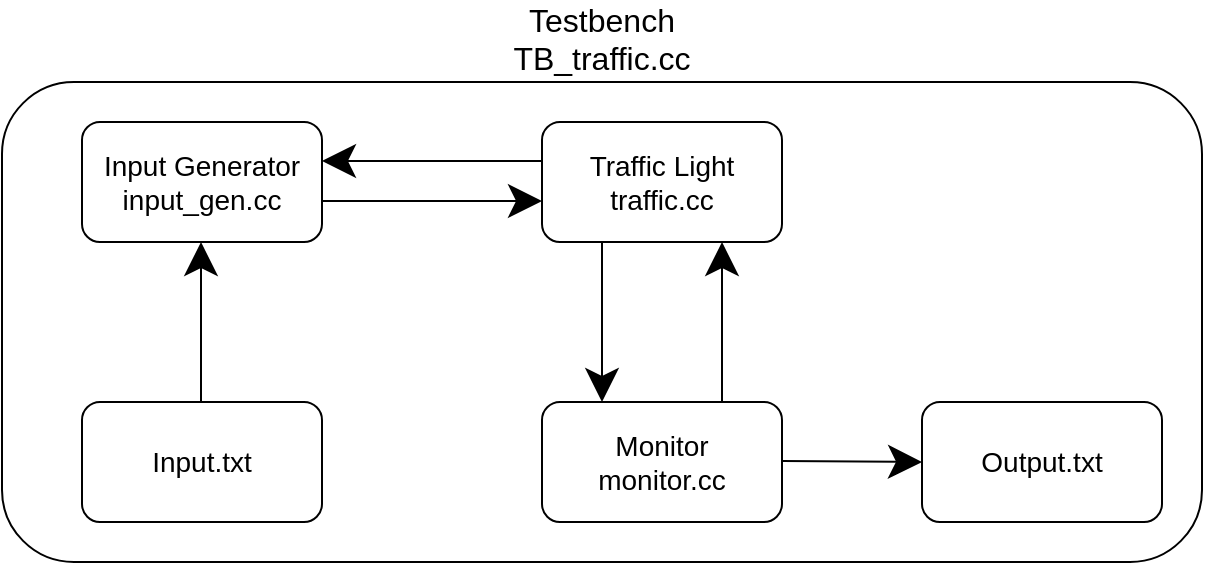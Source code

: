 <mxfile version="15.3.5" type="device"><diagram id="wD03oLin8lPPI4V7J5uZ" name="Page-1"><mxGraphModel dx="1024" dy="592" grid="1" gridSize="10" guides="1" tooltips="1" connect="1" arrows="1" fold="1" page="1" pageScale="1" pageWidth="827" pageHeight="1169" math="0" shadow="0"><root><mxCell id="0"/><mxCell id="1" parent="0"/><mxCell id="dPCq6UIJ3eGoKe5OXVsM-2" value="&lt;font style=&quot;font-size: 16px&quot;&gt;Testbench&lt;br&gt;TB_traffic.cc&lt;br&gt;&lt;/font&gt;" style="rounded=1;whiteSpace=wrap;html=1;hachureGap=4;pointerEvents=0;align=center;labelPosition=center;verticalLabelPosition=top;verticalAlign=bottom;" vertex="1" parent="1"><mxGeometry x="240" y="210" width="600" height="240" as="geometry"/></mxCell><mxCell id="dPCq6UIJ3eGoKe5OXVsM-1" value="&lt;font style=&quot;font-size: 14px&quot;&gt;Traffic Light&lt;br&gt;traffic.cc&lt;/font&gt;" style="rounded=1;whiteSpace=wrap;html=1;hachureGap=4;pointerEvents=0;" vertex="1" parent="1"><mxGeometry x="510" y="230" width="120" height="60" as="geometry"/></mxCell><mxCell id="dPCq6UIJ3eGoKe5OXVsM-3" value="&lt;font style=&quot;font-size: 14px&quot;&gt;Input Generator&lt;br&gt;input_gen.cc&lt;/font&gt;" style="rounded=1;whiteSpace=wrap;html=1;hachureGap=4;pointerEvents=0;" vertex="1" parent="1"><mxGeometry x="280" y="230" width="120" height="60" as="geometry"/></mxCell><mxCell id="dPCq6UIJ3eGoKe5OXVsM-4" value="&lt;font style=&quot;font-size: 14px&quot;&gt;Monitor&lt;br&gt;monitor.cc&lt;/font&gt;" style="rounded=1;whiteSpace=wrap;html=1;hachureGap=4;pointerEvents=0;" vertex="1" parent="1"><mxGeometry x="510" y="370" width="120" height="60" as="geometry"/></mxCell><mxCell id="dPCq6UIJ3eGoKe5OXVsM-8" value="" style="endArrow=classic;html=1;startSize=14;endSize=14;sourcePerimeterSpacing=8;targetPerimeterSpacing=8;" edge="1" parent="1"><mxGeometry width="50" height="50" relative="1" as="geometry"><mxPoint x="400" y="269.5" as="sourcePoint"/><mxPoint x="510" y="269.5" as="targetPoint"/></mxGeometry></mxCell><mxCell id="dPCq6UIJ3eGoKe5OXVsM-9" value="" style="endArrow=classic;html=1;startSize=14;endSize=14;sourcePerimeterSpacing=8;targetPerimeterSpacing=8;" edge="1" parent="1"><mxGeometry width="50" height="50" relative="1" as="geometry"><mxPoint x="510" y="249.5" as="sourcePoint"/><mxPoint x="400" y="249.5" as="targetPoint"/></mxGeometry></mxCell><mxCell id="dPCq6UIJ3eGoKe5OXVsM-10" value="" style="endArrow=classic;html=1;startSize=14;endSize=14;sourcePerimeterSpacing=8;targetPerimeterSpacing=8;" edge="1" parent="1"><mxGeometry width="50" height="50" relative="1" as="geometry"><mxPoint x="540" y="290" as="sourcePoint"/><mxPoint x="540" y="370" as="targetPoint"/></mxGeometry></mxCell><mxCell id="dPCq6UIJ3eGoKe5OXVsM-12" value="" style="endArrow=classic;html=1;startSize=14;endSize=14;sourcePerimeterSpacing=8;targetPerimeterSpacing=8;" edge="1" parent="1"><mxGeometry width="50" height="50" relative="1" as="geometry"><mxPoint x="600" y="370" as="sourcePoint"/><mxPoint x="600" y="290" as="targetPoint"/></mxGeometry></mxCell><mxCell id="dPCq6UIJ3eGoKe5OXVsM-15" value="&lt;font style=&quot;font-size: 14px&quot;&gt;Input.txt&lt;/font&gt;" style="rounded=1;whiteSpace=wrap;html=1;hachureGap=4;pointerEvents=0;align=center;" vertex="1" parent="1"><mxGeometry x="280" y="370" width="120" height="60" as="geometry"/></mxCell><mxCell id="dPCq6UIJ3eGoKe5OXVsM-17" value="" style="endArrow=classic;html=1;startSize=14;endSize=14;sourcePerimeterSpacing=8;targetPerimeterSpacing=8;" edge="1" parent="1"><mxGeometry width="50" height="50" relative="1" as="geometry"><mxPoint x="339.5" y="370" as="sourcePoint"/><mxPoint x="339.5" y="290" as="targetPoint"/></mxGeometry></mxCell><mxCell id="dPCq6UIJ3eGoKe5OXVsM-19" value="&lt;font style=&quot;font-size: 14px&quot;&gt;Output.txt&lt;/font&gt;" style="rounded=1;whiteSpace=wrap;html=1;hachureGap=4;pointerEvents=0;align=center;" vertex="1" parent="1"><mxGeometry x="700" y="370" width="120" height="60" as="geometry"/></mxCell><mxCell id="dPCq6UIJ3eGoKe5OXVsM-20" value="" style="endArrow=classic;html=1;startSize=14;endSize=14;sourcePerimeterSpacing=8;targetPerimeterSpacing=8;" edge="1" parent="1"><mxGeometry width="50" height="50" relative="1" as="geometry"><mxPoint x="630" y="399.5" as="sourcePoint"/><mxPoint x="700" y="400" as="targetPoint"/></mxGeometry></mxCell></root></mxGraphModel></diagram></mxfile>